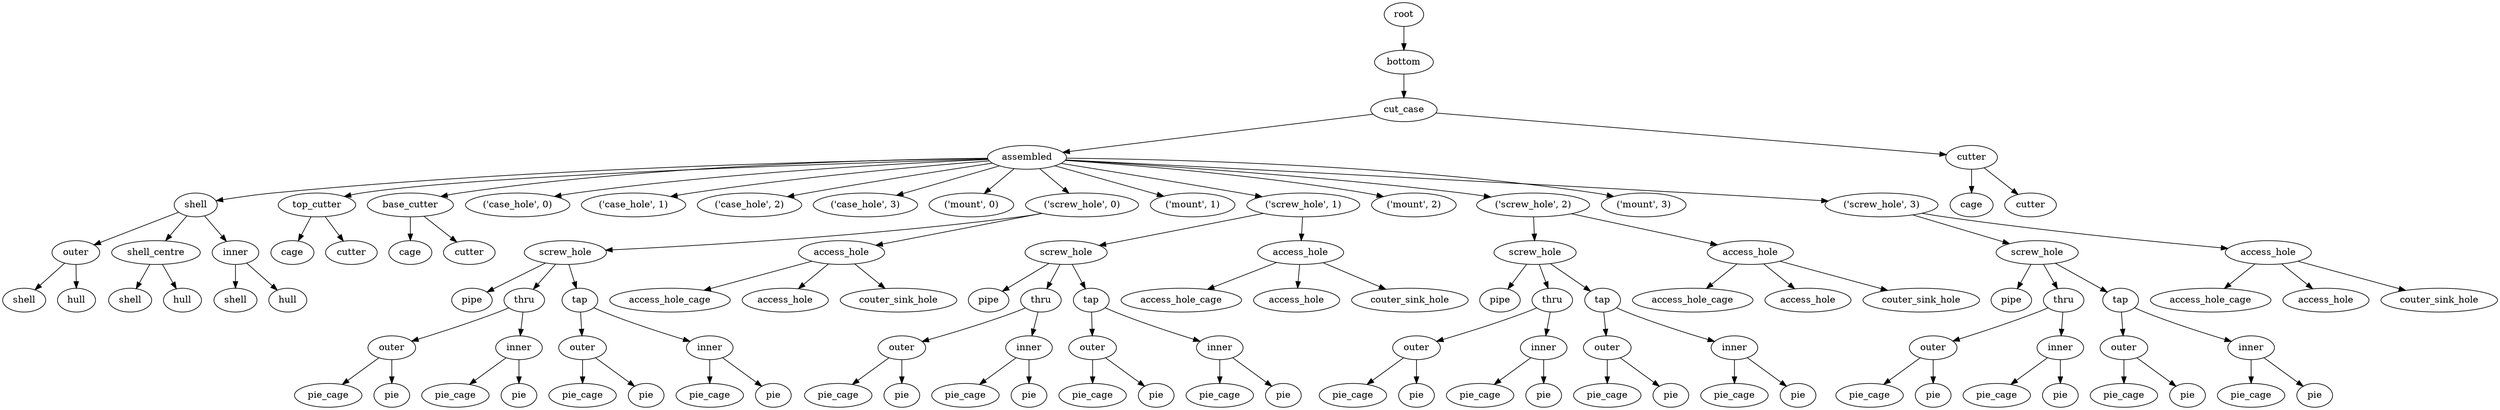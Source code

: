 digraph bottom {
    root_311 [label="root"];
    bottom_312 [label="bottom"];
    cut_case_313 [label="cut_case"];
    assembled_314 [label="assembled"];
    shell_315 [label="shell"];
    outer_316 [label="outer"];
    shell_317 [label="shell"];
    hull_318 [label="hull"];
    shell_centre_319 [label="shell_centre"];
    shell_320 [label="shell"];
    hull_321 [label="hull"];
    inner_322 [label="inner"];
    shell_323 [label="shell"];
    hull_324 [label="hull"];
    top_cutter_325 [label="top_cutter"];
    cage_326 [label="cage"];
    cutter_327 [label="cutter"];
    base_cutter_328 [label="base_cutter"];
    cage_329 [label="cage"];
    cutter_330 [label="cutter"];
    case_hole_331 [label="\('case_hole',\ 0\)"];
    case_hole_332 [label="\('case_hole',\ 1\)"];
    case_hole_333 [label="\('case_hole',\ 2\)"];
    case_hole_334 [label="\('case_hole',\ 3\)"];
    mount_335 [label="\('mount',\ 0\)"];
    screw_hole_336 [label="\('screw_hole',\ 0\)"];
    screw_hole_337 [label="screw_hole"];
    pipe_338 [label="pipe"];
    thru_339 [label="thru"];
    outer_340 [label="outer"];
    pie_cage_341 [label="pie_cage"];
    pie_342 [label="pie"];
    inner_343 [label="inner"];
    pie_cage_344 [label="pie_cage"];
    pie_345 [label="pie"];
    tap_346 [label="tap"];
    outer_347 [label="outer"];
    pie_cage_348 [label="pie_cage"];
    pie_349 [label="pie"];
    inner_350 [label="inner"];
    pie_cage_351 [label="pie_cage"];
    pie_352 [label="pie"];
    access_hole_353 [label="access_hole"];
    access_hole_cage_354 [label="access_hole_cage"];
    access_hole_355 [label="access_hole"];
    couter_sink_hole_356 [label="couter_sink_hole"];
    mount_357 [label="\('mount',\ 1\)"];
    screw_hole_358 [label="\('screw_hole',\ 1\)"];
    screw_hole_359 [label="screw_hole"];
    pipe_360 [label="pipe"];
    thru_361 [label="thru"];
    outer_362 [label="outer"];
    pie_cage_363 [label="pie_cage"];
    pie_364 [label="pie"];
    inner_365 [label="inner"];
    pie_cage_366 [label="pie_cage"];
    pie_367 [label="pie"];
    tap_368 [label="tap"];
    outer_369 [label="outer"];
    pie_cage_370 [label="pie_cage"];
    pie_371 [label="pie"];
    inner_372 [label="inner"];
    pie_cage_373 [label="pie_cage"];
    pie_374 [label="pie"];
    access_hole_375 [label="access_hole"];
    access_hole_cage_376 [label="access_hole_cage"];
    access_hole_377 [label="access_hole"];
    couter_sink_hole_378 [label="couter_sink_hole"];
    mount_379 [label="\('mount',\ 2\)"];
    screw_hole_380 [label="\('screw_hole',\ 2\)"];
    screw_hole_381 [label="screw_hole"];
    pipe_382 [label="pipe"];
    thru_383 [label="thru"];
    outer_384 [label="outer"];
    pie_cage_385 [label="pie_cage"];
    pie_386 [label="pie"];
    inner_387 [label="inner"];
    pie_cage_388 [label="pie_cage"];
    pie_389 [label="pie"];
    tap_390 [label="tap"];
    outer_391 [label="outer"];
    pie_cage_392 [label="pie_cage"];
    pie_393 [label="pie"];
    inner_394 [label="inner"];
    pie_cage_395 [label="pie_cage"];
    pie_396 [label="pie"];
    access_hole_397 [label="access_hole"];
    access_hole_cage_398 [label="access_hole_cage"];
    access_hole_399 [label="access_hole"];
    couter_sink_hole_400 [label="couter_sink_hole"];
    mount_401 [label="\('mount',\ 3\)"];
    screw_hole_402 [label="\('screw_hole',\ 3\)"];
    screw_hole_403 [label="screw_hole"];
    pipe_404 [label="pipe"];
    thru_405 [label="thru"];
    outer_406 [label="outer"];
    pie_cage_407 [label="pie_cage"];
    pie_408 [label="pie"];
    inner_409 [label="inner"];
    pie_cage_410 [label="pie_cage"];
    pie_411 [label="pie"];
    tap_412 [label="tap"];
    outer_413 [label="outer"];
    pie_cage_414 [label="pie_cage"];
    pie_415 [label="pie"];
    inner_416 [label="inner"];
    pie_cage_417 [label="pie_cage"];
    pie_418 [label="pie"];
    access_hole_419 [label="access_hole"];
    access_hole_cage_420 [label="access_hole_cage"];
    access_hole_421 [label="access_hole"];
    couter_sink_hole_422 [label="couter_sink_hole"];
    cutter_423 [label="cutter"];
    cage_424 [label="cage"];
    cutter_425 [label="cutter"];
    root_311 -> bottom_312;
    bottom_312 -> cut_case_313;
    cut_case_313 -> assembled_314;
    assembled_314 -> shell_315;
    shell_315 -> outer_316;
    outer_316 -> shell_317;
    outer_316 -> hull_318;
    shell_315 -> shell_centre_319;
    shell_centre_319 -> shell_320;
    shell_centre_319 -> hull_321;
    shell_315 -> inner_322;
    inner_322 -> shell_323;
    inner_322 -> hull_324;
    assembled_314 -> top_cutter_325;
    top_cutter_325 -> cage_326;
    top_cutter_325 -> cutter_327;
    assembled_314 -> base_cutter_328;
    base_cutter_328 -> cage_329;
    base_cutter_328 -> cutter_330;
    assembled_314 -> case_hole_331;
    assembled_314 -> case_hole_332;
    assembled_314 -> case_hole_333;
    assembled_314 -> case_hole_334;
    assembled_314 -> mount_335;
    assembled_314 -> screw_hole_336;
    screw_hole_336 -> screw_hole_337;
    screw_hole_337 -> pipe_338;
    screw_hole_337 -> thru_339;
    thru_339 -> outer_340;
    outer_340 -> pie_cage_341;
    outer_340 -> pie_342;
    thru_339 -> inner_343;
    inner_343 -> pie_cage_344;
    inner_343 -> pie_345;
    screw_hole_337 -> tap_346;
    tap_346 -> outer_347;
    outer_347 -> pie_cage_348;
    outer_347 -> pie_349;
    tap_346 -> inner_350;
    inner_350 -> pie_cage_351;
    inner_350 -> pie_352;
    screw_hole_336 -> access_hole_353;
    access_hole_353 -> access_hole_cage_354;
    access_hole_353 -> access_hole_355;
    access_hole_353 -> couter_sink_hole_356;
    assembled_314 -> mount_357;
    assembled_314 -> screw_hole_358;
    screw_hole_358 -> screw_hole_359;
    screw_hole_359 -> pipe_360;
    screw_hole_359 -> thru_361;
    thru_361 -> outer_362;
    outer_362 -> pie_cage_363;
    outer_362 -> pie_364;
    thru_361 -> inner_365;
    inner_365 -> pie_cage_366;
    inner_365 -> pie_367;
    screw_hole_359 -> tap_368;
    tap_368 -> outer_369;
    outer_369 -> pie_cage_370;
    outer_369 -> pie_371;
    tap_368 -> inner_372;
    inner_372 -> pie_cage_373;
    inner_372 -> pie_374;
    screw_hole_358 -> access_hole_375;
    access_hole_375 -> access_hole_cage_376;
    access_hole_375 -> access_hole_377;
    access_hole_375 -> couter_sink_hole_378;
    assembled_314 -> mount_379;
    assembled_314 -> screw_hole_380;
    screw_hole_380 -> screw_hole_381;
    screw_hole_381 -> pipe_382;
    screw_hole_381 -> thru_383;
    thru_383 -> outer_384;
    outer_384 -> pie_cage_385;
    outer_384 -> pie_386;
    thru_383 -> inner_387;
    inner_387 -> pie_cage_388;
    inner_387 -> pie_389;
    screw_hole_381 -> tap_390;
    tap_390 -> outer_391;
    outer_391 -> pie_cage_392;
    outer_391 -> pie_393;
    tap_390 -> inner_394;
    inner_394 -> pie_cage_395;
    inner_394 -> pie_396;
    screw_hole_380 -> access_hole_397;
    access_hole_397 -> access_hole_cage_398;
    access_hole_397 -> access_hole_399;
    access_hole_397 -> couter_sink_hole_400;
    assembled_314 -> mount_401;
    assembled_314 -> screw_hole_402;
    screw_hole_402 -> screw_hole_403;
    screw_hole_403 -> pipe_404;
    screw_hole_403 -> thru_405;
    thru_405 -> outer_406;
    outer_406 -> pie_cage_407;
    outer_406 -> pie_408;
    thru_405 -> inner_409;
    inner_409 -> pie_cage_410;
    inner_409 -> pie_411;
    screw_hole_403 -> tap_412;
    tap_412 -> outer_413;
    outer_413 -> pie_cage_414;
    outer_413 -> pie_415;
    tap_412 -> inner_416;
    inner_416 -> pie_cage_417;
    inner_416 -> pie_418;
    screw_hole_402 -> access_hole_419;
    access_hole_419 -> access_hole_cage_420;
    access_hole_419 -> access_hole_421;
    access_hole_419 -> couter_sink_hole_422;
    cut_case_313 -> cutter_423;
    cutter_423 -> cage_424;
    cutter_423 -> cutter_425;
}
